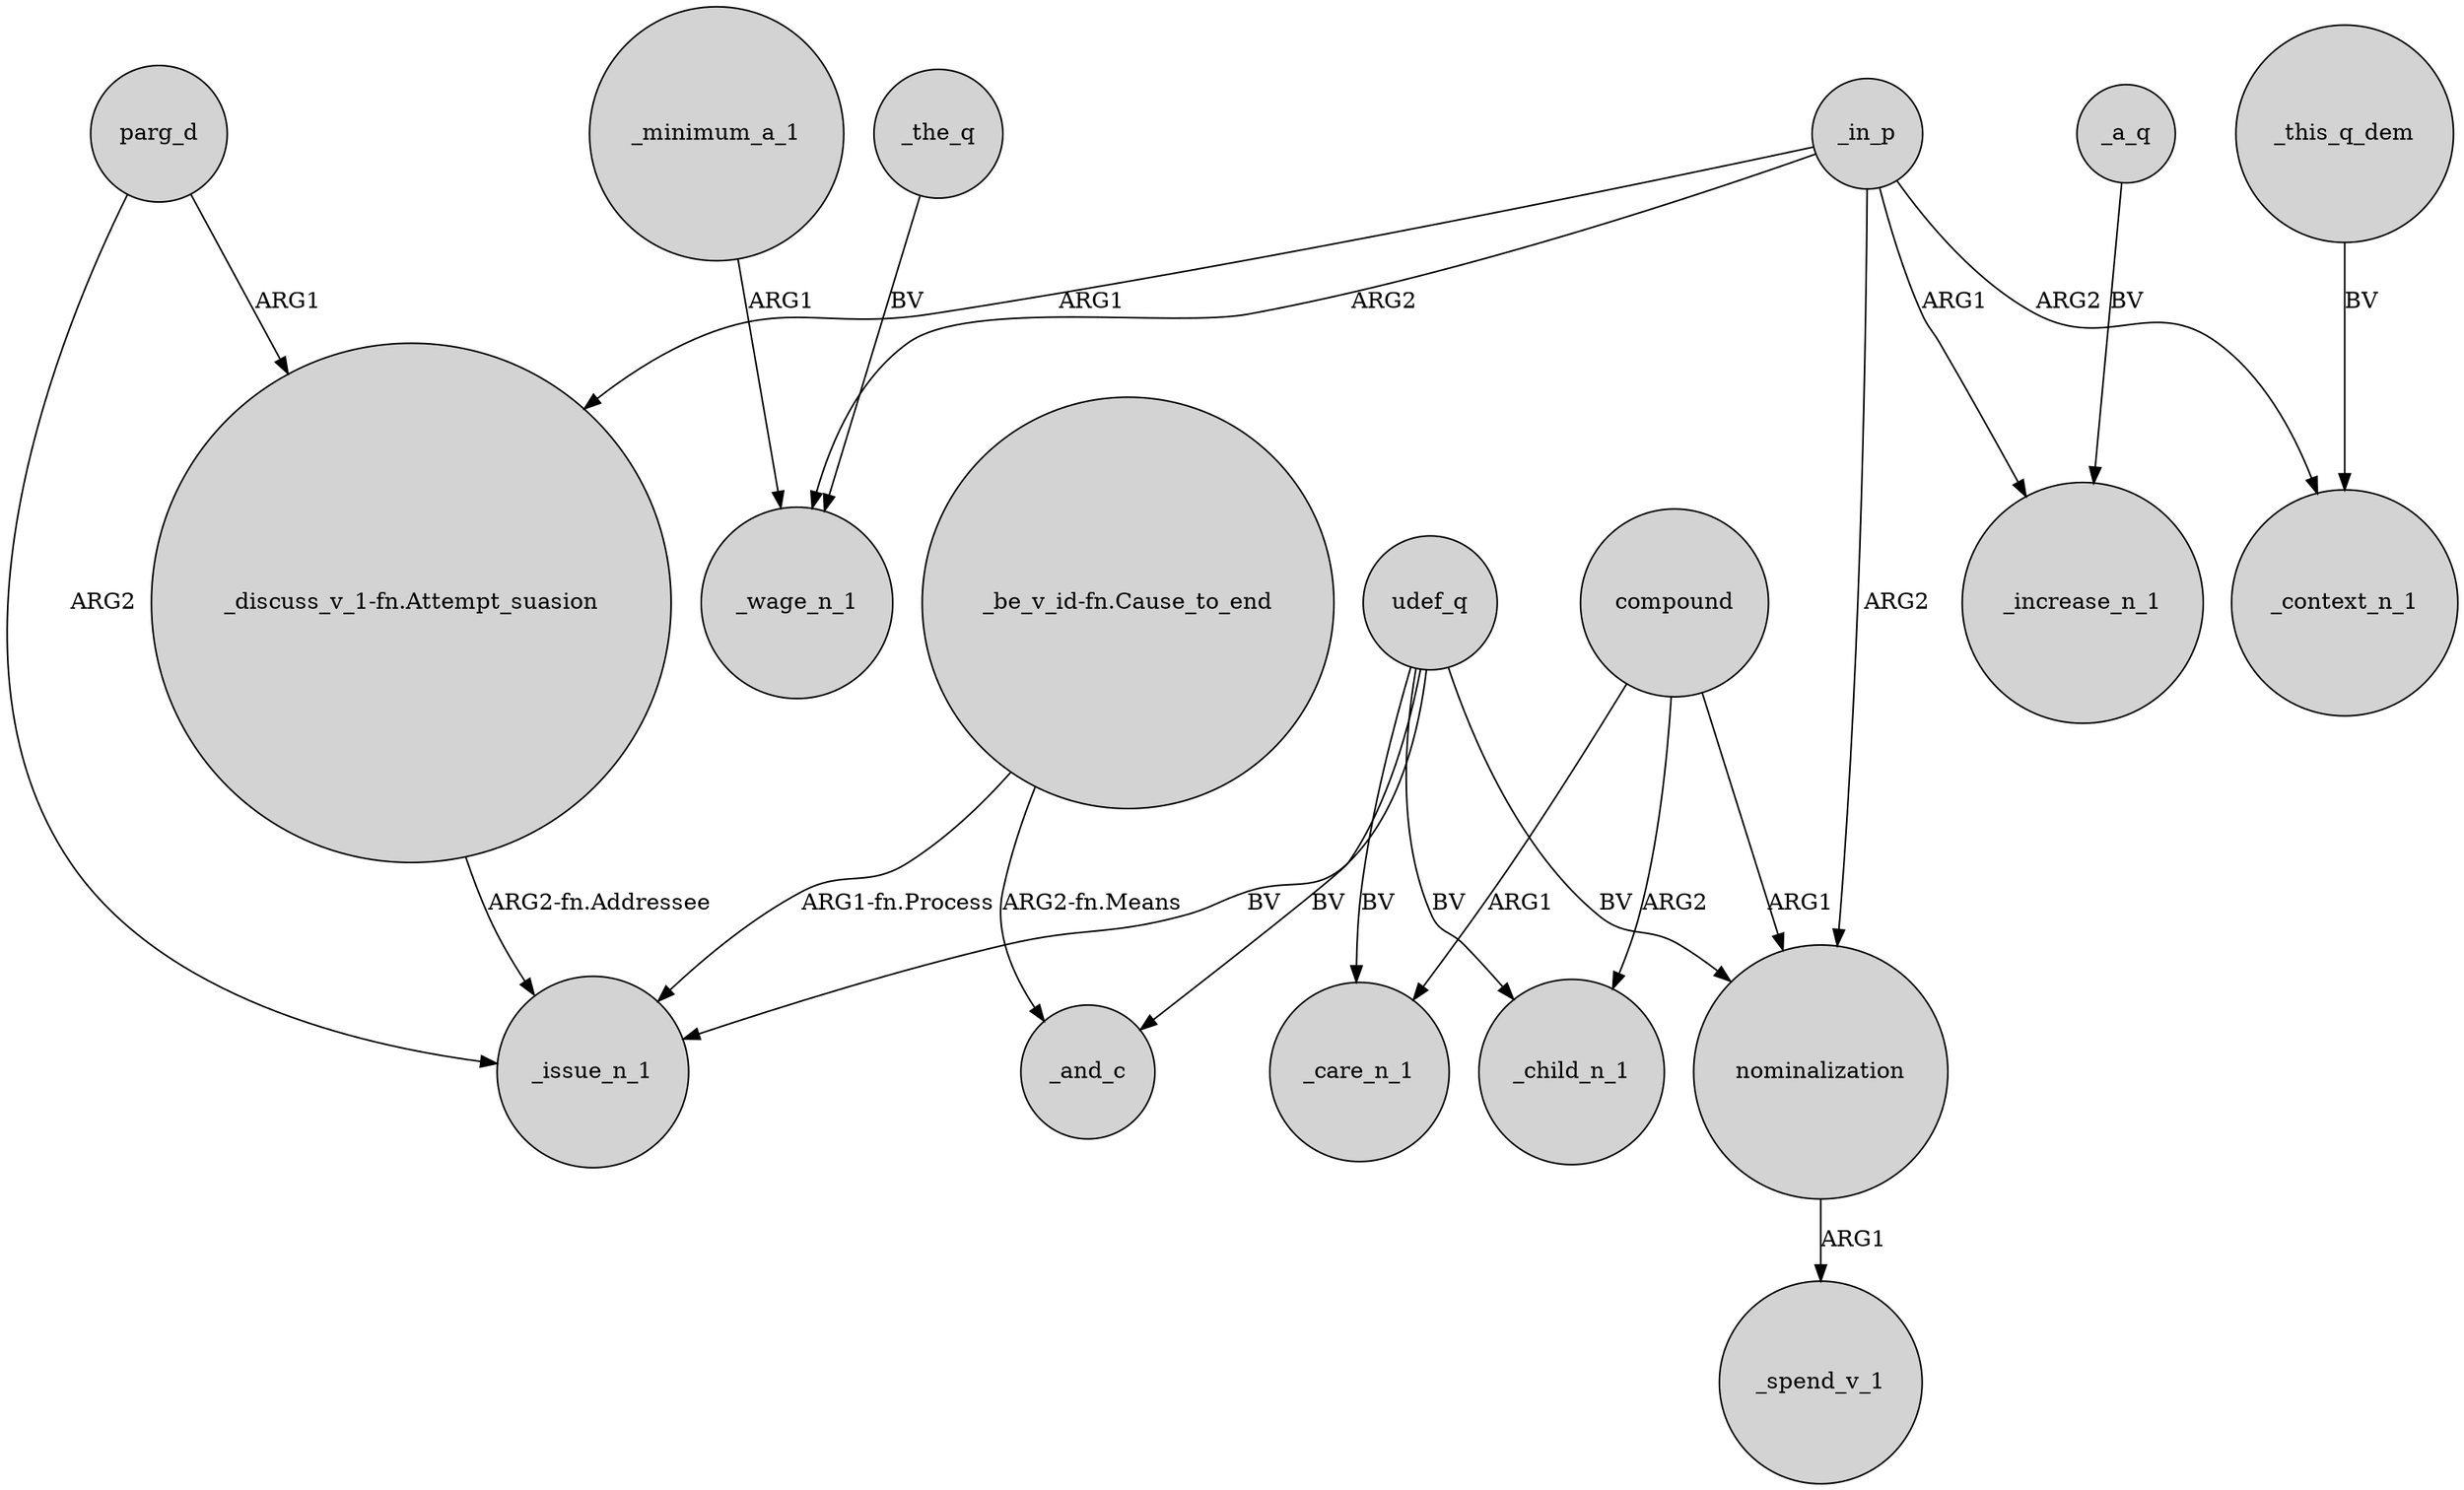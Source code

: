 digraph {
	node [shape=circle style=filled]
	parg_d -> "_discuss_v_1-fn.Attempt_suasion" [label=ARG1]
	"_discuss_v_1-fn.Attempt_suasion" -> _issue_n_1 [label="ARG2-fn.Addressee"]
	udef_q -> _care_n_1 [label=BV]
	udef_q -> nominalization [label=BV]
	_minimum_a_1 -> _wage_n_1 [label=ARG1]
	_in_p -> _context_n_1 [label=ARG2]
	udef_q -> _and_c [label=BV]
	nominalization -> _spend_v_1 [label=ARG1]
	compound -> nominalization [label=ARG1]
	_the_q -> _wage_n_1 [label=BV]
	compound -> _care_n_1 [label=ARG1]
	"_be_v_id-fn.Cause_to_end" -> _issue_n_1 [label="ARG1-fn.Process"]
	_a_q -> _increase_n_1 [label=BV]
	udef_q -> _issue_n_1 [label=BV]
	_this_q_dem -> _context_n_1 [label=BV]
	parg_d -> _issue_n_1 [label=ARG2]
	_in_p -> "_discuss_v_1-fn.Attempt_suasion" [label=ARG1]
	"_be_v_id-fn.Cause_to_end" -> _and_c [label="ARG2-fn.Means"]
	_in_p -> _wage_n_1 [label=ARG2]
	_in_p -> nominalization [label=ARG2]
	_in_p -> _increase_n_1 [label=ARG1]
	compound -> _child_n_1 [label=ARG2]
	udef_q -> _child_n_1 [label=BV]
}
